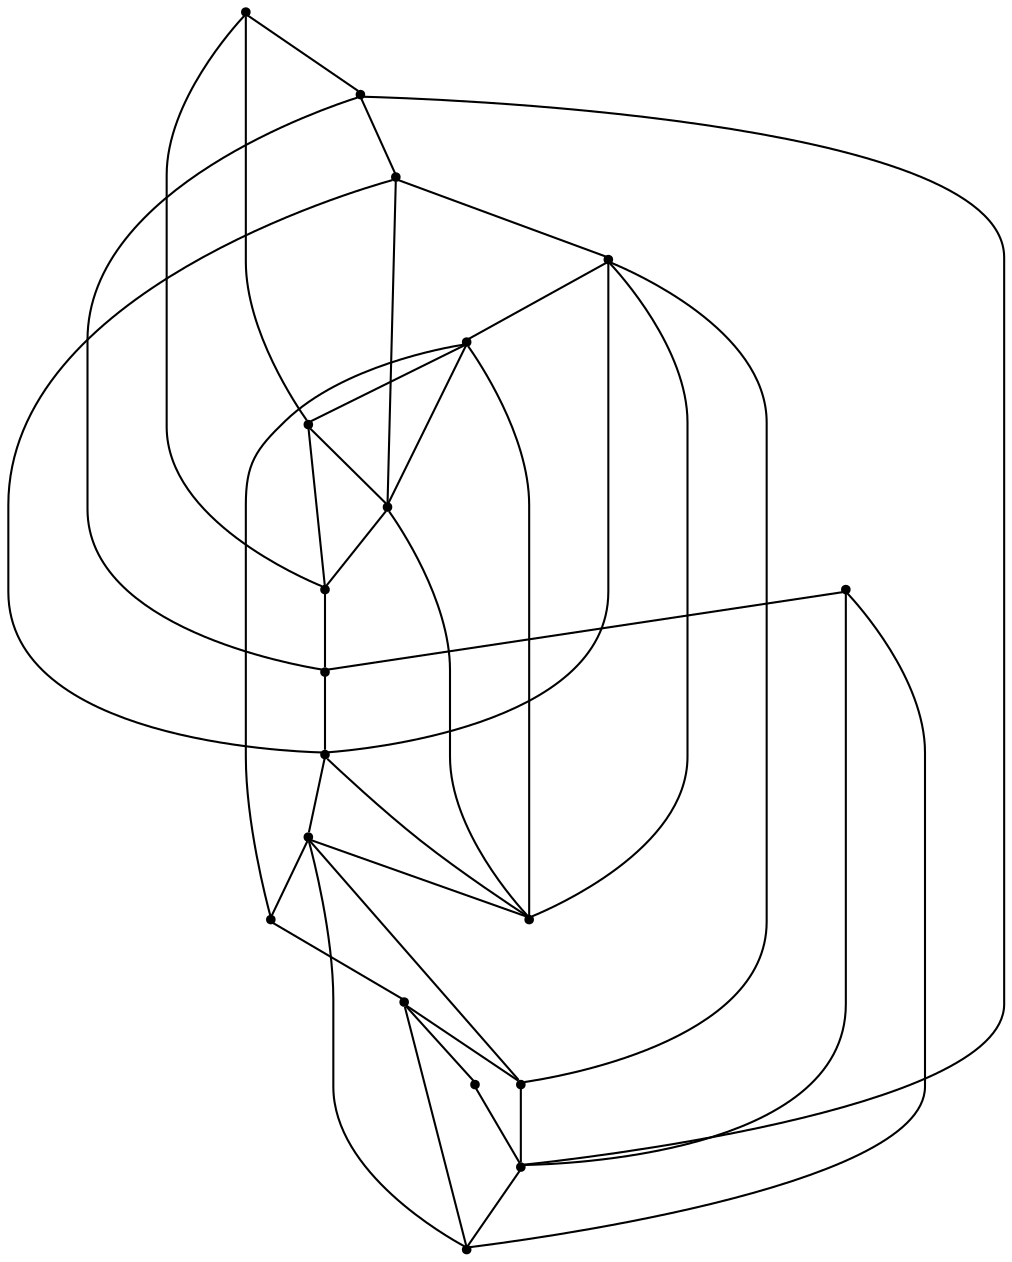 graph {
  node [shape=point,comment="{\"directed\":false,\"doi\":\"10.1007/978-3-030-35802-0_42\",\"figure\":\"1 (4)\"}"]

  v0 [pos="1032.0915099582035,1610.8740031778104"]
  v1 [pos="1032.0915099582032,1639.578226194135"]
  v2 [pos="1060.7950514562615,1639.578226194135"]
  v3 [pos="1032.0915099582032,1668.2782524263264"]
  v4 [pos="1060.7950514562615,1668.2782524263266"]
  v5 [pos="1060.7950514562615,1696.9824754426509"]
  v6 [pos="1089.4996580603163,1696.9824754426509"]
  v7 [pos="1118.2031200728525,1696.9824754426509"]
  v8 [pos="1204.3115984579306,1696.9824754426509"]
  v9 [pos="1032.0915099582035,1725.6866984589756"]
  v10 [pos="1060.7950514562615,1725.6866984589756"]
  v11 [pos="1118.2031200728525,1725.6866984589753"]
  v12 [pos="1233.01413843841,1725.6866984589756"]
  v13 [pos="1089.4996580603163,1754.388886670872"]
  v14 [pos="1089.4996580603163,1783.0931096871964"]
  v15 [pos="1175.6081364453944,1783.0931096871964"]
  v16 [pos="1204.3115984579306,1811.7911011149597"]
  v17 [pos="1233.01413843841,1811.7911011149597"]
  v18 [pos="1204.3115984579306,1840.4953241312842"]

  v9 -- v14 [id="-2",pos="1032.0915099582035,1725.6866984589756 1089.4996580603163,1783.0931096871964 1089.4996580603163,1783.0931096871964 1089.4996580603163,1783.0931096871964"]
  v3 -- v9 [id="-3",pos="1032.0915099582032,1668.2782524263264 1032.0915099582035,1725.6866984589756 1032.0915099582035,1725.6866984589756 1032.0915099582035,1725.6866984589756"]
  v1 -- v0 [id="-4",pos="1032.0915099582032,1639.578226194135 1032.0915099582035,1610.8740031778104 1032.0915099582035,1610.8740031778104 1032.0915099582035,1610.8740031778104"]
  v1 -- v4 [id="-5",pos="1032.0915099582032,1639.578226194135 1060.7950514562615,1668.2782524263266 1060.7950514562615,1668.2782524263266 1060.7950514562615,1668.2782524263266"]
  v0 -- v8 [id="-6",pos="1032.0915099582035,1610.8740031778104 1204.3115984579306,1696.9824754426509 1204.3115984579306,1696.9824754426509 1204.3115984579306,1696.9824754426509"]
  v3 -- v1 [id="-9",pos="1032.0915099582032,1668.2782524263264 1032.0915099582032,1639.578226194135 1032.0915099582032,1639.578226194135 1032.0915099582032,1639.578226194135"]
  v10 -- v13 [id="-12",pos="1060.7950514562615,1725.6866984589756 1089.4996580603163,1754.388886670872 1089.4996580603163,1754.388886670872 1089.4996580603163,1754.388886670872"]
  v10 -- v15 [id="-13",pos="1060.7950514562615,1725.6866984589756 1175.6081364453944,1783.0931096871964 1175.6081364453944,1783.0931096871964 1175.6081364453944,1783.0931096871964"]
  v10 -- v5 [id="-14",pos="1060.7950514562615,1725.6866984589756 1060.7950514562615,1696.9824754426509 1060.7950514562615,1696.9824754426509 1060.7950514562615,1696.9824754426509"]
  v5 -- v3 [id="-15",pos="1060.7950514562615,1696.9824754426509 1032.0915099582032,1668.2782524263264 1032.0915099582032,1668.2782524263264 1032.0915099582032,1668.2782524263264"]
  v4 -- v2 [id="-16",pos="1060.7950514562615,1668.2782524263266 1060.7950514562615,1639.578226194135 1060.7950514562615,1639.578226194135 1060.7950514562615,1639.578226194135"]
  v4 -- v7 [id="-17",pos="1060.7950514562615,1668.2782524263266 1118.2031200728525,1696.9824754426509 1118.2031200728525,1696.9824754426509 1118.2031200728525,1696.9824754426509"]
  v2 -- v12 [id="-18",pos="1060.7950514562615,1639.578226194135 1233.01413843841,1725.6866984589756 1233.01413843841,1725.6866984589756 1233.01413843841,1725.6866984589756"]
  v2 -- v0 [id="-19",pos="1060.7950514562615,1639.578226194135 1032.0915099582035,1610.8740031778104 1032.0915099582035,1610.8740031778104 1032.0915099582035,1610.8740031778104"]
  v5 -- v4 [id="-22",pos="1060.7950514562615,1696.9824754426509 1060.7950514562615,1668.2782524263266 1060.7950514562615,1668.2782524263266 1060.7950514562615,1668.2782524263266"]
  v14 -- v13 [id="-25",pos="1089.4996580603163,1783.0931096871964 1089.4996580603163,1754.388886670872 1089.4996580603163,1754.388886670872 1089.4996580603163,1754.388886670872"]
  v14 -- v18 [id="-26",pos="1089.4996580603163,1783.0931096871964 1204.3115984579306,1840.4953241312842 1204.3115984579306,1840.4953241312842 1204.3115984579306,1840.4953241312842"]
  v13 -- v16 [id="-27",pos="1089.4996580603163,1754.388886670872 1204.3115984579306,1811.7911011149597 1204.3115984579306,1811.7911011149597 1204.3115984579306,1811.7911011149597"]
  v6 -- v3 [id="-28",pos="1089.4996580603163,1696.9824754426509 1032.0915099582032,1668.2782524263264 1032.0915099582032,1668.2782524263264 1032.0915099582032,1668.2782524263264"]
  v13 -- v6 [id="-31",pos="1089.4996580603163,1754.388886670872 1089.4996580603163,1696.9824754426509 1089.4996580603163,1696.9824754426509 1089.4996580603163,1696.9824754426509"]
  v11 -- v7 [id="-33",pos="1118.2031200728525,1725.6866984589753 1118.2031200728525,1696.9824754426509 1118.2031200728525,1696.9824754426509 1118.2031200728525,1696.9824754426509"]
  v11 -- v6 [id="-34",pos="1118.2031200728525,1725.6866984589753 1089.4996580603163,1696.9824754426509 1089.4996580603163,1696.9824754426509 1089.4996580603163,1696.9824754426509"]
  v11 -- v5 [id="-35",pos="1118.2031200728525,1725.6866984589753 1060.7950514562615,1696.9824754426509 1060.7950514562615,1696.9824754426509 1060.7950514562615,1696.9824754426509"]
  v18 -- v16 [id="-42",pos="1204.3115984579306,1840.4953241312842 1204.3115984579306,1811.7911011149597 1204.3115984579306,1811.7911011149597 1204.3115984579306,1811.7911011149597"]
  v16 -- v15 [id="-43",pos="1204.3115984579306,1811.7911011149597 1175.6081364453944,1783.0931096871964 1175.6081364453944,1783.0931096871964 1175.6081364453944,1783.0931096871964"]
  v8 -- v12 [id="-44",pos="1204.3115984579306,1696.9824754426509 1233.01413843841,1725.6866984589756 1233.01413843841,1725.6866984589756 1233.01413843841,1725.6866984589756"]
  v16 -- v8 [id="-47",pos="1204.3115984579306,1811.7911011149597 1204.3115984579306,1696.9824754426509 1204.3115984579306,1696.9824754426509 1204.3115984579306,1696.9824754426509"]
  v17 -- v15 [id="-49",pos="1233.01413843841,1811.7911011149597 1175.6081364453944,1783.0931096871964 1175.6081364453944,1783.0931096871964 1175.6081364453944,1783.0931096871964"]
  v17 -- v12 [id="-50",pos="1233.01413843841,1811.7911011149597 1233.01413843841,1725.6866984589756 1233.01413843841,1725.6866984589756 1233.01413843841,1725.6866984589756"]
  v17 -- v16 [id="-57",pos="1233.01413843841,1811.7911011149597 1204.3115984579306,1811.7911011149597 1204.3115984579306,1811.7911011149597 1204.3115984579306,1811.7911011149597"]
  v15 -- v14 [id="-60",pos="1175.6081364453944,1783.0931096871964 1089.4996580603163,1783.0931096871964 1089.4996580603163,1783.0931096871964 1089.4996580603163,1783.0931096871964"]
  v12 -- v11 [id="-65",pos="1233.01413843841,1725.6866984589756 1118.2031200728525,1725.6866984589753 1118.2031200728525,1725.6866984589753 1118.2031200728525,1725.6866984589753"]
  v11 -- v10 [id="-66",pos="1118.2031200728525,1725.6866984589753 1060.7950514562615,1725.6866984589756 1060.7950514562615,1725.6866984589756 1060.7950514562615,1725.6866984589756"]
  v10 -- v9 [id="-67",pos="1060.7950514562615,1725.6866984589756 1032.0915099582035,1725.6866984589756 1032.0915099582035,1725.6866984589756 1032.0915099582035,1725.6866984589756"]
  v8 -- v7 [id="-70",pos="1204.3115984579306,1696.9824754426509 1118.2031200728525,1696.9824754426509 1118.2031200728525,1696.9824754426509 1118.2031200728525,1696.9824754426509"]
  v7 -- v6 [id="-71",pos="1118.2031200728525,1696.9824754426509 1089.4996580603163,1696.9824754426509 1089.4996580603163,1696.9824754426509 1089.4996580603163,1696.9824754426509"]
  v6 -- v5 [id="-72",pos="1089.4996580603163,1696.9824754426509 1060.7950514562615,1696.9824754426509 1060.7950514562615,1696.9824754426509 1060.7950514562615,1696.9824754426509"]
  v4 -- v3 [id="-75",pos="1060.7950514562615,1668.2782524263266 1032.0915099582032,1668.2782524263264 1032.0915099582032,1668.2782524263264 1032.0915099582032,1668.2782524263264"]
  v2 -- v1 [id="-78",pos="1060.7950514562615,1639.578226194135 1032.0915099582032,1639.578226194135 1032.0915099582032,1639.578226194135 1032.0915099582032,1639.578226194135"]
}